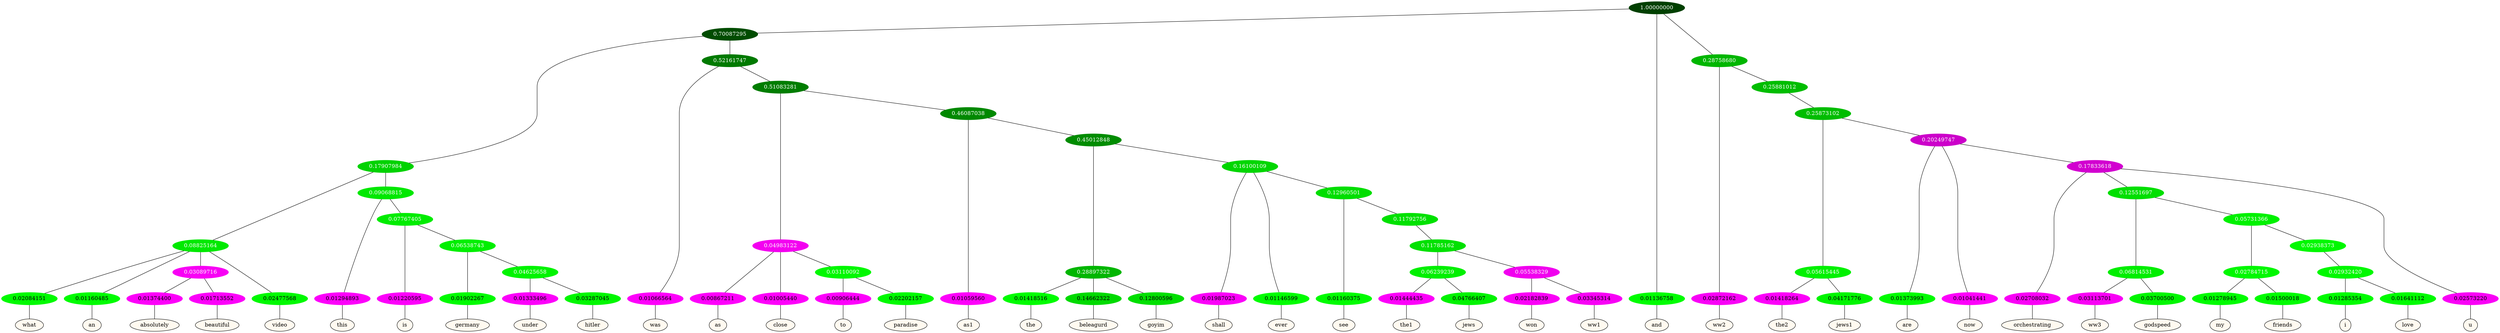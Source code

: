 graph {
	node [format=png height=0.15 nodesep=0.001 ordering=out overlap=prism overlap_scaling=0.01 ranksep=0.001 ratio=0.2 style=filled width=0.15]
	{
		rank=same
		a_w_13 [label=what color=black fillcolor=floralwhite style="filled,solid"]
		a_w_14 [label=an color=black fillcolor=floralwhite style="filled,solid"]
		a_w_23 [label=absolutely color=black fillcolor=floralwhite style="filled,solid"]
		a_w_24 [label=beautiful color=black fillcolor=floralwhite style="filled,solid"]
		a_w_16 [label=video color=black fillcolor=floralwhite style="filled,solid"]
		a_w_17 [label=this color=black fillcolor=floralwhite style="filled,solid"]
		a_w_25 [label=is color=black fillcolor=floralwhite style="filled,solid"]
		a_w_37 [label=germany color=black fillcolor=floralwhite style="filled,solid"]
		a_w_46 [label=under color=black fillcolor=floralwhite style="filled,solid"]
		a_w_47 [label=hitler color=black fillcolor=floralwhite style="filled,solid"]
		a_w_10 [label=was color=black fillcolor=floralwhite style="filled,solid"]
		a_w_27 [label=as color=black fillcolor=floralwhite style="filled,solid"]
		a_w_28 [label=close color=black fillcolor=floralwhite style="filled,solid"]
		a_w_39 [label=to color=black fillcolor=floralwhite style="filled,solid"]
		a_w_40 [label=paradise color=black fillcolor=floralwhite style="filled,solid"]
		a_w_30 [label=as1 color=black fillcolor=floralwhite style="filled,solid"]
		a_w_48 [label=the color=black fillcolor=floralwhite style="filled,solid"]
		a_w_49 [label=beleagurd color=black fillcolor=floralwhite style="filled,solid"]
		a_w_50 [label=goyim color=black fillcolor=floralwhite style="filled,solid"]
		a_w_51 [label=shall color=black fillcolor=floralwhite style="filled,solid"]
		a_w_52 [label=ever color=black fillcolor=floralwhite style="filled,solid"]
		a_w_56 [label=see color=black fillcolor=floralwhite style="filled,solid"]
		a_w_70 [label=the1 color=black fillcolor=floralwhite style="filled,solid"]
		a_w_71 [label=jews color=black fillcolor=floralwhite style="filled,solid"]
		a_w_72 [label=won color=black fillcolor=floralwhite style="filled,solid"]
		a_w_73 [label=ww1 color=black fillcolor=floralwhite style="filled,solid"]
		a_w_2 [label=and color=black fillcolor=floralwhite style="filled,solid"]
		a_w_6 [label=ww2 color=black fillcolor=floralwhite style="filled,solid"]
		a_w_32 [label=the2 color=black fillcolor=floralwhite style="filled,solid"]
		a_w_33 [label=jews1 color=black fillcolor=floralwhite style="filled,solid"]
		a_w_34 [label=are color=black fillcolor=floralwhite style="filled,solid"]
		a_w_35 [label=now color=black fillcolor=floralwhite style="filled,solid"]
		a_w_43 [label=orchestrating color=black fillcolor=floralwhite style="filled,solid"]
		a_w_58 [label=ww3 color=black fillcolor=floralwhite style="filled,solid"]
		a_w_59 [label=godspeed color=black fillcolor=floralwhite style="filled,solid"]
		a_w_63 [label=my color=black fillcolor=floralwhite style="filled,solid"]
		a_w_64 [label=friends color=black fillcolor=floralwhite style="filled,solid"]
		a_w_68 [label=i color=black fillcolor=floralwhite style="filled,solid"]
		a_w_69 [label=love color=black fillcolor=floralwhite style="filled,solid"]
		a_w_45 [label=u color=black fillcolor=floralwhite style="filled,solid"]
	}
	a_n_13 -- a_w_13
	a_n_14 -- a_w_14
	a_n_23 -- a_w_23
	a_n_24 -- a_w_24
	a_n_16 -- a_w_16
	a_n_17 -- a_w_17
	a_n_25 -- a_w_25
	a_n_37 -- a_w_37
	a_n_46 -- a_w_46
	a_n_47 -- a_w_47
	a_n_10 -- a_w_10
	a_n_27 -- a_w_27
	a_n_28 -- a_w_28
	a_n_39 -- a_w_39
	a_n_40 -- a_w_40
	a_n_30 -- a_w_30
	a_n_48 -- a_w_48
	a_n_49 -- a_w_49
	a_n_50 -- a_w_50
	a_n_51 -- a_w_51
	a_n_52 -- a_w_52
	a_n_56 -- a_w_56
	a_n_70 -- a_w_70
	a_n_71 -- a_w_71
	a_n_72 -- a_w_72
	a_n_73 -- a_w_73
	a_n_2 -- a_w_2
	a_n_6 -- a_w_6
	a_n_32 -- a_w_32
	a_n_33 -- a_w_33
	a_n_34 -- a_w_34
	a_n_35 -- a_w_35
	a_n_43 -- a_w_43
	a_n_58 -- a_w_58
	a_n_59 -- a_w_59
	a_n_63 -- a_w_63
	a_n_64 -- a_w_64
	a_n_68 -- a_w_68
	a_n_69 -- a_w_69
	a_n_45 -- a_w_45
	{
		rank=same
		a_n_13 [label=0.02084151 color="0.334 1.000 0.979" fontcolor=black]
		a_n_14 [label=0.01160485 color="0.334 1.000 0.988" fontcolor=black]
		a_n_23 [label=0.01374400 color="0.835 1.000 0.986" fontcolor=black]
		a_n_24 [label=0.01713552 color="0.835 1.000 0.983" fontcolor=black]
		a_n_16 [label=0.02477568 color="0.334 1.000 0.975" fontcolor=black]
		a_n_17 [label=0.01294893 color="0.835 1.000 0.987" fontcolor=black]
		a_n_25 [label=0.01220595 color="0.835 1.000 0.988" fontcolor=black]
		a_n_37 [label=0.01902267 color="0.334 1.000 0.981" fontcolor=black]
		a_n_46 [label=0.01333496 color="0.835 1.000 0.987" fontcolor=black]
		a_n_47 [label=0.03287045 color="0.334 1.000 0.967" fontcolor=black]
		a_n_10 [label=0.01066564 color="0.835 1.000 0.989" fontcolor=black]
		a_n_27 [label=0.00867211 color="0.835 1.000 0.991" fontcolor=black]
		a_n_28 [label=0.01005440 color="0.835 1.000 0.990" fontcolor=black]
		a_n_39 [label=0.00906444 color="0.835 1.000 0.991" fontcolor=black]
		a_n_40 [label=0.02202157 color="0.334 1.000 0.978" fontcolor=black]
		a_n_30 [label=0.01059560 color="0.835 1.000 0.989" fontcolor=black]
		a_n_48 [label=0.01418516 color="0.334 1.000 0.986" fontcolor=black]
		a_n_49 [label=0.14662322 color="0.334 1.000 0.853" fontcolor=black]
		a_n_50 [label=0.12800596 color="0.334 1.000 0.872" fontcolor=black]
		a_n_51 [label=0.01987023 color="0.835 1.000 0.980" fontcolor=black]
		a_n_52 [label=0.01146599 color="0.334 1.000 0.989" fontcolor=black]
		a_n_56 [label=0.01160375 color="0.334 1.000 0.988" fontcolor=black]
		a_n_70 [label=0.01444435 color="0.835 1.000 0.986" fontcolor=black]
		a_n_71 [label=0.04766407 color="0.334 1.000 0.952" fontcolor=black]
		a_n_72 [label=0.02182839 color="0.835 1.000 0.978" fontcolor=black]
		a_n_73 [label=0.03345314 color="0.835 1.000 0.967" fontcolor=black]
		a_n_2 [label=0.01136758 color="0.334 1.000 0.989" fontcolor=black]
		a_n_6 [label=0.02872162 color="0.835 1.000 0.971" fontcolor=black]
		a_n_32 [label=0.01418264 color="0.835 1.000 0.986" fontcolor=black]
		a_n_33 [label=0.04171776 color="0.334 1.000 0.958" fontcolor=black]
		a_n_34 [label=0.01373993 color="0.334 1.000 0.986" fontcolor=black]
		a_n_35 [label=0.01041441 color="0.835 1.000 0.990" fontcolor=black]
		a_n_43 [label=0.02708032 color="0.835 1.000 0.973" fontcolor=black]
		a_n_58 [label=0.03113701 color="0.835 1.000 0.969" fontcolor=black]
		a_n_59 [label=0.03700500 color="0.334 1.000 0.963" fontcolor=black]
		a_n_63 [label=0.01278945 color="0.334 1.000 0.987" fontcolor=black]
		a_n_64 [label=0.01500018 color="0.334 1.000 0.985" fontcolor=black]
		a_n_68 [label=0.01285354 color="0.334 1.000 0.987" fontcolor=black]
		a_n_69 [label=0.01641112 color="0.334 1.000 0.984" fontcolor=black]
		a_n_45 [label=0.02573220 color="0.835 1.000 0.974" fontcolor=black]
	}
	a_n_0 [label=1.00000000 color="0.334 1.000 0.250" fontcolor=grey99]
	a_n_1 [label=0.70087295 color="0.334 1.000 0.299" fontcolor=grey99]
	a_n_0 -- a_n_1
	a_n_0 -- a_n_2
	a_n_3 [label=0.28758680 color="0.334 1.000 0.712" fontcolor=grey99]
	a_n_0 -- a_n_3
	a_n_4 [label=0.17907984 color="0.334 1.000 0.821" fontcolor=grey99]
	a_n_1 -- a_n_4
	a_n_5 [label=0.52161747 color="0.334 1.000 0.478" fontcolor=grey99]
	a_n_1 -- a_n_5
	a_n_3 -- a_n_6
	a_n_7 [label=0.25881012 color="0.334 1.000 0.741" fontcolor=grey99]
	a_n_3 -- a_n_7
	a_n_8 [label=0.08825164 color="0.334 1.000 0.912" fontcolor=grey99]
	a_n_4 -- a_n_8
	a_n_9 [label=0.09068815 color="0.334 1.000 0.909" fontcolor=grey99]
	a_n_4 -- a_n_9
	a_n_5 -- a_n_10
	a_n_11 [label=0.51083281 color="0.334 1.000 0.489" fontcolor=grey99]
	a_n_5 -- a_n_11
	a_n_12 [label=0.25873102 color="0.334 1.000 0.741" fontcolor=grey99]
	a_n_7 -- a_n_12
	a_n_8 -- a_n_13
	a_n_8 -- a_n_14
	a_n_15 [label=0.03089716 color="0.835 1.000 0.969" fontcolor=grey99]
	a_n_8 -- a_n_15
	a_n_8 -- a_n_16
	a_n_9 -- a_n_17
	a_n_18 [label=0.07767405 color="0.334 1.000 0.922" fontcolor=grey99]
	a_n_9 -- a_n_18
	a_n_19 [label=0.04983122 color="0.835 1.000 0.950" fontcolor=grey99]
	a_n_11 -- a_n_19
	a_n_20 [label=0.46087038 color="0.334 1.000 0.539" fontcolor=grey99]
	a_n_11 -- a_n_20
	a_n_21 [label=0.05615445 color="0.334 1.000 0.944" fontcolor=grey99]
	a_n_12 -- a_n_21
	a_n_22 [label=0.20249747 color="0.835 1.000 0.798" fontcolor=grey99]
	a_n_12 -- a_n_22
	a_n_15 -- a_n_23
	a_n_15 -- a_n_24
	a_n_18 -- a_n_25
	a_n_26 [label=0.06538743 color="0.334 1.000 0.935" fontcolor=grey99]
	a_n_18 -- a_n_26
	a_n_19 -- a_n_27
	a_n_19 -- a_n_28
	a_n_29 [label=0.03110092 color="0.334 1.000 0.969" fontcolor=grey99]
	a_n_19 -- a_n_29
	a_n_20 -- a_n_30
	a_n_31 [label=0.45012848 color="0.334 1.000 0.550" fontcolor=grey99]
	a_n_20 -- a_n_31
	a_n_21 -- a_n_32
	a_n_21 -- a_n_33
	a_n_22 -- a_n_34
	a_n_22 -- a_n_35
	a_n_36 [label=0.17833618 color="0.835 1.000 0.822" fontcolor=grey99]
	a_n_22 -- a_n_36
	a_n_26 -- a_n_37
	a_n_38 [label=0.04625658 color="0.334 1.000 0.954" fontcolor=grey99]
	a_n_26 -- a_n_38
	a_n_29 -- a_n_39
	a_n_29 -- a_n_40
	a_n_41 [label=0.28897322 color="0.334 1.000 0.711" fontcolor=grey99]
	a_n_31 -- a_n_41
	a_n_42 [label=0.16100109 color="0.334 1.000 0.839" fontcolor=grey99]
	a_n_31 -- a_n_42
	a_n_36 -- a_n_43
	a_n_44 [label=0.12551697 color="0.334 1.000 0.874" fontcolor=grey99]
	a_n_36 -- a_n_44
	a_n_36 -- a_n_45
	a_n_38 -- a_n_46
	a_n_38 -- a_n_47
	a_n_41 -- a_n_48
	a_n_41 -- a_n_49
	a_n_41 -- a_n_50
	a_n_42 -- a_n_51
	a_n_42 -- a_n_52
	a_n_53 [label=0.12960501 color="0.334 1.000 0.870" fontcolor=grey99]
	a_n_42 -- a_n_53
	a_n_54 [label=0.06814531 color="0.334 1.000 0.932" fontcolor=grey99]
	a_n_44 -- a_n_54
	a_n_55 [label=0.05731366 color="0.334 1.000 0.943" fontcolor=grey99]
	a_n_44 -- a_n_55
	a_n_53 -- a_n_56
	a_n_57 [label=0.11792756 color="0.334 1.000 0.882" fontcolor=grey99]
	a_n_53 -- a_n_57
	a_n_54 -- a_n_58
	a_n_54 -- a_n_59
	a_n_60 [label=0.02784715 color="0.334 1.000 0.972" fontcolor=grey99]
	a_n_55 -- a_n_60
	a_n_61 [label=0.02938373 color="0.334 1.000 0.971" fontcolor=grey99]
	a_n_55 -- a_n_61
	a_n_62 [label=0.11785162 color="0.334 1.000 0.882" fontcolor=grey99]
	a_n_57 -- a_n_62
	a_n_60 -- a_n_63
	a_n_60 -- a_n_64
	a_n_65 [label=0.02932420 color="0.334 1.000 0.971" fontcolor=grey99]
	a_n_61 -- a_n_65
	a_n_66 [label=0.06239239 color="0.334 1.000 0.938" fontcolor=grey99]
	a_n_62 -- a_n_66
	a_n_67 [label=0.05538329 color="0.835 1.000 0.945" fontcolor=grey99]
	a_n_62 -- a_n_67
	a_n_65 -- a_n_68
	a_n_65 -- a_n_69
	a_n_66 -- a_n_70
	a_n_66 -- a_n_71
	a_n_67 -- a_n_72
	a_n_67 -- a_n_73
}

